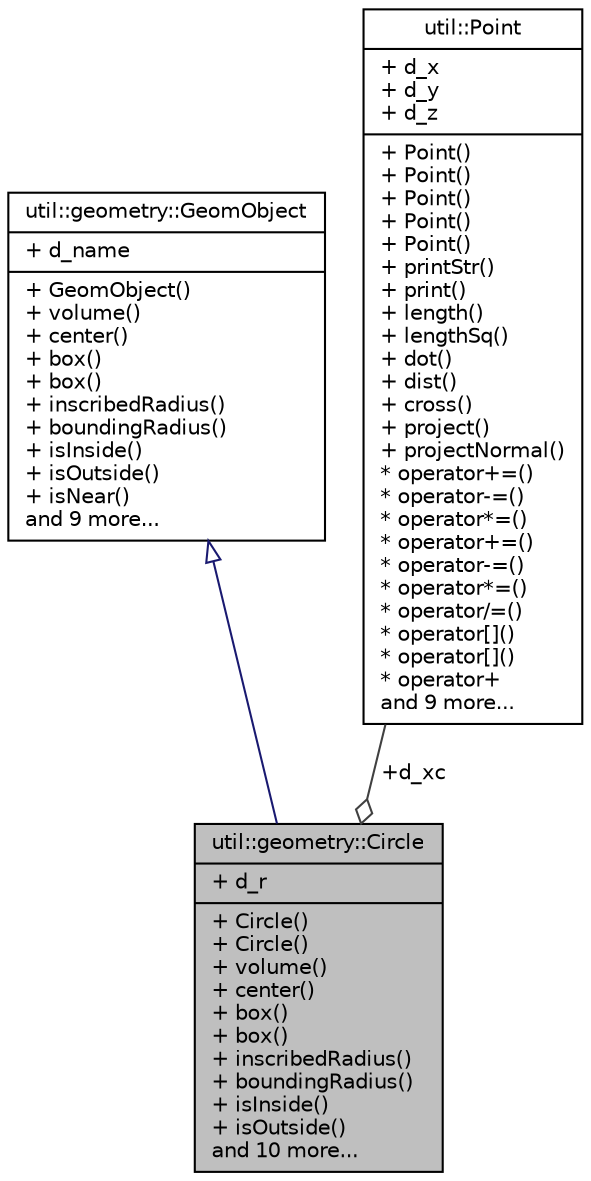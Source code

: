 digraph "util::geometry::Circle"
{
  edge [fontname="Helvetica",fontsize="10",labelfontname="Helvetica",labelfontsize="10"];
  node [fontname="Helvetica",fontsize="10",shape=record];
  Node2 [label="{util::geometry::Circle\n|+ d_r\l|+ Circle()\l+ Circle()\l+ volume()\l+ center()\l+ box()\l+ box()\l+ inscribedRadius()\l+ boundingRadius()\l+ isInside()\l+ isOutside()\land 10 more...\l}",height=0.2,width=0.4,color="black", fillcolor="grey75", style="filled", fontcolor="black"];
  Node3 -> Node2 [dir="back",color="midnightblue",fontsize="10",style="solid",arrowtail="onormal",fontname="Helvetica"];
  Node3 [label="{util::geometry::GeomObject\n|+ d_name\l|+ GeomObject()\l+ volume()\l+ center()\l+ box()\l+ box()\l+ inscribedRadius()\l+ boundingRadius()\l+ isInside()\l+ isOutside()\l+ isNear()\land 9 more...\l}",height=0.2,width=0.4,color="black", fillcolor="white", style="filled",URL="$classutil_1_1geometry_1_1GeomObject.html",tooltip="Defines abstract geometrical domain. "];
  Node4 -> Node2 [color="grey25",fontsize="10",style="solid",label=" +d_xc" ,arrowhead="odiamond",fontname="Helvetica"];
  Node4 [label="{util::Point\n|+ d_x\l+ d_y\l+ d_z\l|+ Point()\l+ Point()\l+ Point()\l+ Point()\l+ Point()\l+ printStr()\l+ print()\l+ length()\l+ lengthSq()\l+ dot()\l+ dist()\l+ cross()\l+ project()\l+ projectNormal()\l* operator+=()\l* operator-=()\l* operator*=()\l* operator+=()\l* operator-=()\l* operator*=()\l* operator/=()\l* operator[]()\l* operator[]()\l* operator+\land 9 more...\l}",height=0.2,width=0.4,color="black", fillcolor="white", style="filled",URL="$structutil_1_1Point.html",tooltip="A structure to represent 3d vectors. "];
}
